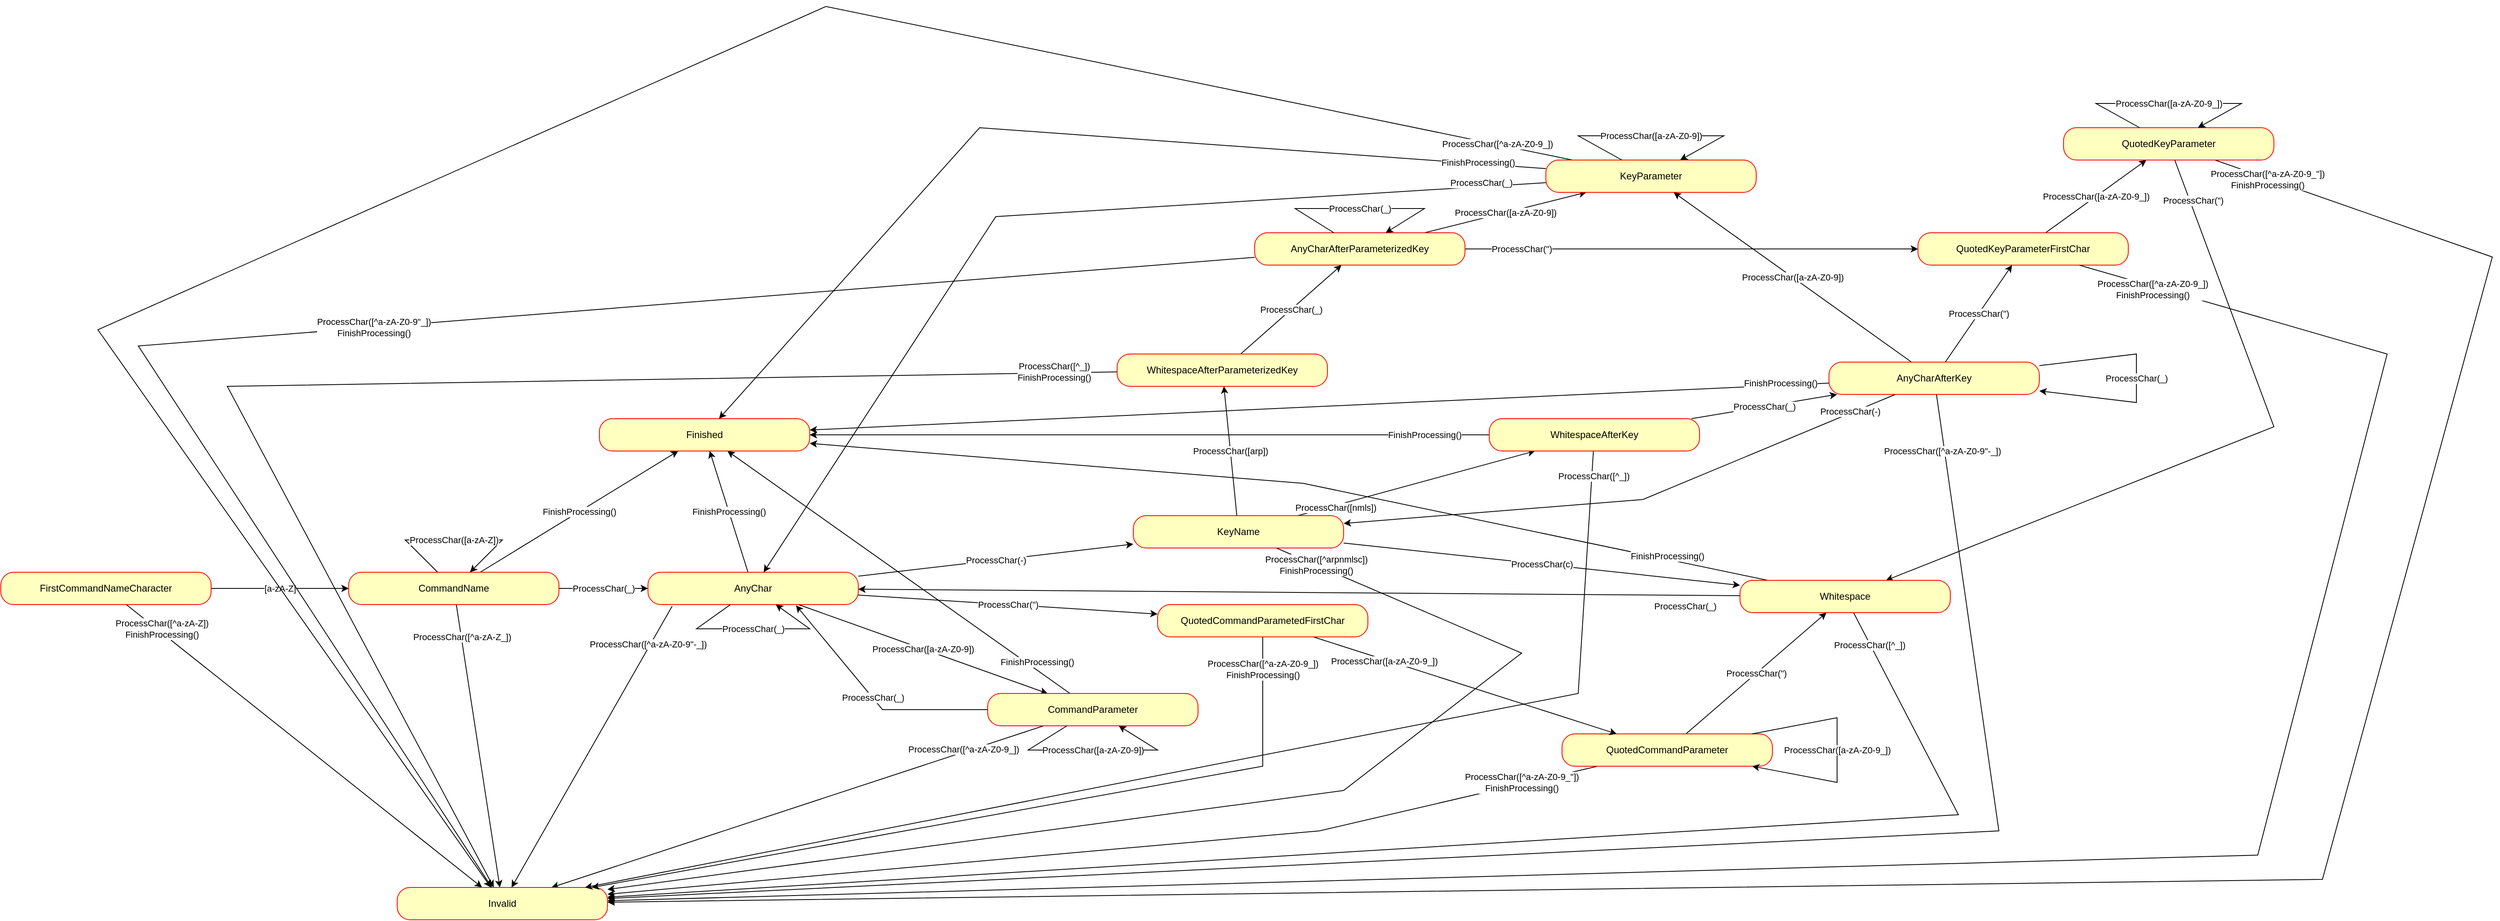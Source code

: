 <mxfile version="13.3.9" type="device"><diagram name="Page-1" id="58cdce13-f638-feb5-8d6f-7d28b1aa9fa0"><mxGraphModel dx="4160" dy="4005" grid="1" gridSize="10" guides="1" tooltips="1" connect="1" arrows="1" fold="1" page="1" pageScale="1" pageWidth="1100" pageHeight="850" background="#ffffff" math="0" shadow="0"><root><mxCell id="0"/><mxCell id="1" parent="0"/><mxCell id="YndGusLjzJHF3lsjLOYm-34" value="ProcessChar([^a-zA-Z])&lt;br&gt;FinishProcessing()" style="rounded=0;orthogonalLoop=1;jettySize=auto;html=1;" edge="1" parent="1" source="YndGusLjzJHF3lsjLOYm-6" target="YndGusLjzJHF3lsjLOYm-18"><mxGeometry x="-0.809" y="4" relative="1" as="geometry"><mxPoint as="offset"/></mxGeometry></mxCell><mxCell id="YndGusLjzJHF3lsjLOYm-35" value="[a-zA-Z]" style="rounded=0;orthogonalLoop=1;jettySize=auto;html=1;" edge="1" parent="1" source="YndGusLjzJHF3lsjLOYm-6" target="YndGusLjzJHF3lsjLOYm-11"><mxGeometry relative="1" as="geometry"/></mxCell><mxCell id="YndGusLjzJHF3lsjLOYm-6" value="FirstCommandNameCharacter" style="rounded=1;whiteSpace=wrap;html=1;arcSize=40;fontColor=#000000;fillColor=#ffffc0;strokeColor=#ff0000;" vertex="1" parent="1"><mxGeometry x="60" y="-360" width="260" height="40" as="geometry"/></mxCell><mxCell id="YndGusLjzJHF3lsjLOYm-72" value="ProcessChar(-)" style="edgeStyle=none;rounded=0;orthogonalLoop=1;jettySize=auto;html=1;" edge="1" parent="1" source="YndGusLjzJHF3lsjLOYm-8" target="YndGusLjzJHF3lsjLOYm-19"><mxGeometry x="-0.831" y="-2" relative="1" as="geometry"><Array as="points"><mxPoint x="2090" y="-450"/></Array><mxPoint as="offset"/></mxGeometry></mxCell><mxCell id="YndGusLjzJHF3lsjLOYm-73" value="ProcessChar(&quot;)" style="edgeStyle=none;rounded=0;orthogonalLoop=1;jettySize=auto;html=1;" edge="1" parent="1" source="YndGusLjzJHF3lsjLOYm-8" target="YndGusLjzJHF3lsjLOYm-24"><mxGeometry relative="1" as="geometry"/></mxCell><mxCell id="YndGusLjzJHF3lsjLOYm-74" value="ProcessChar([a-zA-Z0-9])" style="edgeStyle=none;rounded=0;orthogonalLoop=1;jettySize=auto;html=1;" edge="1" parent="1" source="YndGusLjzJHF3lsjLOYm-8" target="YndGusLjzJHF3lsjLOYm-20"><mxGeometry relative="1" as="geometry"/></mxCell><mxCell id="YndGusLjzJHF3lsjLOYm-75" value="FinishProcessing()" style="edgeStyle=none;rounded=0;orthogonalLoop=1;jettySize=auto;html=1;" edge="1" parent="1" source="YndGusLjzJHF3lsjLOYm-8" target="YndGusLjzJHF3lsjLOYm-17"><mxGeometry x="-0.905" y="-3" relative="1" as="geometry"><mxPoint as="offset"/></mxGeometry></mxCell><mxCell id="YndGusLjzJHF3lsjLOYm-76" value="ProcessChar([^a-zA-Z0-9&quot;-_])" style="edgeStyle=none;rounded=0;orthogonalLoop=1;jettySize=auto;html=1;" edge="1" parent="1" source="YndGusLjzJHF3lsjLOYm-8" target="YndGusLjzJHF3lsjLOYm-18"><mxGeometry x="-0.938" y="-3" relative="1" as="geometry"><Array as="points"><mxPoint x="2530" y="-40"/></Array><mxPoint as="offset"/></mxGeometry></mxCell><mxCell id="YndGusLjzJHF3lsjLOYm-8" value="AnyCharAfterKey" style="rounded=1;whiteSpace=wrap;html=1;arcSize=40;fontColor=#000000;fillColor=#ffffc0;strokeColor=#ff0000;" vertex="1" parent="1"><mxGeometry x="2320" y="-620" width="260" height="40" as="geometry"/></mxCell><mxCell id="YndGusLjzJHF3lsjLOYm-81" value="ProcessChar(&quot;)" style="edgeStyle=none;rounded=0;orthogonalLoop=1;jettySize=auto;html=1;" edge="1" parent="1" source="YndGusLjzJHF3lsjLOYm-9" target="YndGusLjzJHF3lsjLOYm-24"><mxGeometry x="-0.75" relative="1" as="geometry"><mxPoint as="offset"/></mxGeometry></mxCell><mxCell id="YndGusLjzJHF3lsjLOYm-82" value="ProcessChar([a-zA-Z0-9])" style="edgeStyle=none;rounded=0;orthogonalLoop=1;jettySize=auto;html=1;" edge="1" parent="1" source="YndGusLjzJHF3lsjLOYm-9" target="YndGusLjzJHF3lsjLOYm-20"><mxGeometry relative="1" as="geometry"/></mxCell><mxCell id="YndGusLjzJHF3lsjLOYm-83" value="&lt;div&gt;ProcessChar([^a-zA-Z0-9&quot;_])&lt;/div&gt;&lt;div&gt;FinishProcessing()&lt;br&gt;&lt;/div&gt;" style="edgeStyle=none;rounded=0;orthogonalLoop=1;jettySize=auto;html=1;" edge="1" parent="1" source="YndGusLjzJHF3lsjLOYm-9" target="YndGusLjzJHF3lsjLOYm-18"><mxGeometry relative="1" as="geometry"><Array as="points"><mxPoint x="230" y="-640"/></Array></mxGeometry></mxCell><mxCell id="YndGusLjzJHF3lsjLOYm-9" value="AnyCharAfterParameterizedKey" style="rounded=1;whiteSpace=wrap;html=1;arcSize=40;fontColor=#000000;fillColor=#ffffc0;strokeColor=#ff0000;" vertex="1" parent="1"><mxGeometry x="1610" y="-780" width="260" height="40" as="geometry"/></mxCell><mxCell id="YndGusLjzJHF3lsjLOYm-41" value="FinishProcessing()" style="edgeStyle=none;rounded=0;orthogonalLoop=1;jettySize=auto;html=1;" edge="1" parent="1" source="YndGusLjzJHF3lsjLOYm-10" target="YndGusLjzJHF3lsjLOYm-17"><mxGeometry relative="1" as="geometry"/></mxCell><mxCell id="YndGusLjzJHF3lsjLOYm-45" value="ProcessChar(-)" style="edgeStyle=none;rounded=0;orthogonalLoop=1;jettySize=auto;html=1;" edge="1" parent="1" source="YndGusLjzJHF3lsjLOYm-10" target="YndGusLjzJHF3lsjLOYm-19"><mxGeometry relative="1" as="geometry"/></mxCell><mxCell id="YndGusLjzJHF3lsjLOYm-46" value="ProcessChar(&quot;)" style="edgeStyle=none;rounded=0;orthogonalLoop=1;jettySize=auto;html=1;" edge="1" parent="1" source="YndGusLjzJHF3lsjLOYm-10" target="YndGusLjzJHF3lsjLOYm-22"><mxGeometry relative="1" as="geometry"/></mxCell><mxCell id="YndGusLjzJHF3lsjLOYm-47" value="ProcessChar([a-zA-Z0-9])" style="edgeStyle=none;rounded=0;orthogonalLoop=1;jettySize=auto;html=1;" edge="1" parent="1" source="YndGusLjzJHF3lsjLOYm-10" target="YndGusLjzJHF3lsjLOYm-12"><mxGeometry relative="1" as="geometry"/></mxCell><mxCell id="YndGusLjzJHF3lsjLOYm-48" value="ProcessChar([^a-zA-Z0-9&quot;-_])" style="edgeStyle=none;rounded=0;orthogonalLoop=1;jettySize=auto;html=1;exitX=0.115;exitY=1.05;exitDx=0;exitDy=0;exitPerimeter=0;" edge="1" parent="1" source="YndGusLjzJHF3lsjLOYm-10" target="YndGusLjzJHF3lsjLOYm-18"><mxGeometry x="-0.718" y="-2" relative="1" as="geometry"><mxPoint y="-1" as="offset"/></mxGeometry></mxCell><mxCell id="YndGusLjzJHF3lsjLOYm-10" value="AnyChar" style="rounded=1;whiteSpace=wrap;html=1;arcSize=40;fontColor=#000000;fillColor=#ffffc0;strokeColor=#ff0000;" vertex="1" parent="1"><mxGeometry x="860" y="-360" width="260" height="40" as="geometry"/></mxCell><mxCell id="YndGusLjzJHF3lsjLOYm-38" value="FinishProcessing()" style="edgeStyle=none;rounded=0;orthogonalLoop=1;jettySize=auto;html=1;" edge="1" parent="1" source="YndGusLjzJHF3lsjLOYm-11" target="YndGusLjzJHF3lsjLOYm-17"><mxGeometry relative="1" as="geometry"/></mxCell><mxCell id="YndGusLjzJHF3lsjLOYm-39" value="ProcessChar(_)" style="edgeStyle=none;rounded=0;orthogonalLoop=1;jettySize=auto;html=1;" edge="1" parent="1" source="YndGusLjzJHF3lsjLOYm-11" target="YndGusLjzJHF3lsjLOYm-10"><mxGeometry relative="1" as="geometry"/></mxCell><mxCell id="YndGusLjzJHF3lsjLOYm-40" value="ProcessChar([^a-zA-Z_])" style="edgeStyle=none;rounded=0;orthogonalLoop=1;jettySize=auto;html=1;" edge="1" parent="1" source="YndGusLjzJHF3lsjLOYm-11" target="YndGusLjzJHF3lsjLOYm-18"><mxGeometry x="-0.771" y="1" relative="1" as="geometry"><mxPoint as="offset"/></mxGeometry></mxCell><mxCell id="YndGusLjzJHF3lsjLOYm-11" value="CommandName" style="rounded=1;whiteSpace=wrap;html=1;arcSize=40;fontColor=#000000;fillColor=#ffffc0;strokeColor=#ff0000;" vertex="1" parent="1"><mxGeometry x="490" y="-360" width="260" height="40" as="geometry"/></mxCell><mxCell id="YndGusLjzJHF3lsjLOYm-49" value="ProcessChar(_)" style="edgeStyle=none;rounded=0;orthogonalLoop=1;jettySize=auto;html=1;entryX=0.704;entryY=1.025;entryDx=0;entryDy=0;entryPerimeter=0;" edge="1" parent="1" source="YndGusLjzJHF3lsjLOYm-12" target="YndGusLjzJHF3lsjLOYm-10"><mxGeometry relative="1" as="geometry"><Array as="points"><mxPoint x="1150" y="-190"/></Array></mxGeometry></mxCell><mxCell id="YndGusLjzJHF3lsjLOYm-51" value="ProcessChar([^a-zA-Z0-9_])" style="edgeStyle=none;rounded=0;orthogonalLoop=1;jettySize=auto;html=1;" edge="1" parent="1" source="YndGusLjzJHF3lsjLOYm-12" target="YndGusLjzJHF3lsjLOYm-18"><mxGeometry x="-0.676" y="-2" relative="1" as="geometry"><mxPoint y="-1" as="offset"/></mxGeometry></mxCell><mxCell id="YndGusLjzJHF3lsjLOYm-55" style="edgeStyle=none;rounded=0;orthogonalLoop=1;jettySize=auto;html=1;" edge="1" parent="1" source="YndGusLjzJHF3lsjLOYm-12" target="YndGusLjzJHF3lsjLOYm-17"><mxGeometry relative="1" as="geometry"/></mxCell><mxCell id="YndGusLjzJHF3lsjLOYm-56" value="FinishProcessing()" style="edgeLabel;html=1;align=center;verticalAlign=middle;resizable=0;points=[];" vertex="1" connectable="0" parent="YndGusLjzJHF3lsjLOYm-55"><mxGeometry x="0.182" y="-1" relative="1" as="geometry"><mxPoint x="208.18" y="138.27" as="offset"/></mxGeometry></mxCell><mxCell id="YndGusLjzJHF3lsjLOYm-12" value="CommandParameter" style="rounded=1;whiteSpace=wrap;html=1;arcSize=40;fontColor=#000000;fillColor=#ffffc0;strokeColor=#ff0000;" vertex="1" parent="1"><mxGeometry x="1280" y="-210" width="260" height="40" as="geometry"/></mxCell><mxCell id="YndGusLjzJHF3lsjLOYm-17" value="Finished" style="rounded=1;whiteSpace=wrap;html=1;arcSize=40;fontColor=#000000;fillColor=#ffffc0;strokeColor=#ff0000;" vertex="1" parent="1"><mxGeometry x="800" y="-550" width="260" height="40" as="geometry"/></mxCell><mxCell id="YndGusLjzJHF3lsjLOYm-18" value="Invalid" style="rounded=1;whiteSpace=wrap;html=1;arcSize=40;fontColor=#000000;fillColor=#ffffc0;strokeColor=#ff0000;" vertex="1" parent="1"><mxGeometry x="550" y="30" width="260" height="40" as="geometry"/></mxCell><mxCell id="YndGusLjzJHF3lsjLOYm-57" value="&lt;div&gt;ProcessChar([^arpnmlsc])&lt;/div&gt;&lt;div&gt;FinishProcessing()&lt;br&gt;&lt;/div&gt;" style="edgeStyle=none;rounded=0;orthogonalLoop=1;jettySize=auto;html=1;" edge="1" parent="1" source="YndGusLjzJHF3lsjLOYm-19" target="YndGusLjzJHF3lsjLOYm-18"><mxGeometry x="-0.929" relative="1" as="geometry"><Array as="points"><mxPoint x="1940" y="-260"/><mxPoint x="1720" y="-90"/></Array><mxPoint as="offset"/></mxGeometry></mxCell><mxCell id="YndGusLjzJHF3lsjLOYm-58" value="ProcessChar(c)" style="edgeStyle=none;rounded=0;orthogonalLoop=1;jettySize=auto;html=1;" edge="1" parent="1" source="YndGusLjzJHF3lsjLOYm-19" target="YndGusLjzJHF3lsjLOYm-27"><mxGeometry relative="1" as="geometry"/></mxCell><mxCell id="YndGusLjzJHF3lsjLOYm-59" value="ProcessChar([nmls])" style="edgeStyle=none;rounded=0;orthogonalLoop=1;jettySize=auto;html=1;" edge="1" parent="1" source="YndGusLjzJHF3lsjLOYm-19" target="YndGusLjzJHF3lsjLOYm-25"><mxGeometry x="-0.686" y="-3" relative="1" as="geometry"><mxPoint as="offset"/></mxGeometry></mxCell><mxCell id="YndGusLjzJHF3lsjLOYm-60" value="ProcessChar([arp])" style="edgeStyle=none;rounded=0;orthogonalLoop=1;jettySize=auto;html=1;" edge="1" parent="1" source="YndGusLjzJHF3lsjLOYm-19" target="YndGusLjzJHF3lsjLOYm-26"><mxGeometry relative="1" as="geometry"/></mxCell><mxCell id="YndGusLjzJHF3lsjLOYm-19" value="KeyName" style="rounded=1;whiteSpace=wrap;html=1;arcSize=40;fontColor=#000000;fillColor=#ffffc0;strokeColor=#ff0000;" vertex="1" parent="1"><mxGeometry x="1460" y="-430" width="260" height="40" as="geometry"/></mxCell><mxCell id="YndGusLjzJHF3lsjLOYm-84" value="FinishProcessing()" style="edgeStyle=none;rounded=0;orthogonalLoop=1;jettySize=auto;html=1;" edge="1" parent="1" source="YndGusLjzJHF3lsjLOYm-20" target="YndGusLjzJHF3lsjLOYm-17"><mxGeometry x="-0.858" y="-2" relative="1" as="geometry"><Array as="points"><mxPoint x="1270" y="-910"/></Array><mxPoint as="offset"/></mxGeometry></mxCell><mxCell id="YndGusLjzJHF3lsjLOYm-86" value="ProcessChar(_)" style="edgeStyle=none;rounded=0;orthogonalLoop=1;jettySize=auto;html=1;" edge="1" parent="1" source="YndGusLjzJHF3lsjLOYm-20" target="YndGusLjzJHF3lsjLOYm-10"><mxGeometry x="-0.868" y="-5" relative="1" as="geometry"><Array as="points"><mxPoint x="1290" y="-800"/></Array><mxPoint as="offset"/></mxGeometry></mxCell><mxCell id="YndGusLjzJHF3lsjLOYm-87" value="ProcessChar([^a-zA-Z0-9_])" style="edgeStyle=none;rounded=0;orthogonalLoop=1;jettySize=auto;html=1;" edge="1" parent="1" source="YndGusLjzJHF3lsjLOYm-20" target="YndGusLjzJHF3lsjLOYm-18"><mxGeometry x="-0.931" y="-1" relative="1" as="geometry"><Array as="points"><mxPoint x="1080" y="-1060"/><mxPoint x="180" y="-660"/></Array><mxPoint as="offset"/></mxGeometry></mxCell><mxCell id="YndGusLjzJHF3lsjLOYm-20" value="KeyParameter" style="rounded=1;whiteSpace=wrap;html=1;arcSize=40;fontColor=#000000;fillColor=#ffffc0;strokeColor=#ff0000;" vertex="1" parent="1"><mxGeometry x="1970" y="-870" width="260" height="40" as="geometry"/></mxCell><mxCell id="YndGusLjzJHF3lsjLOYm-62" value="ProcessChar(&quot;)" style="edgeStyle=none;rounded=0;orthogonalLoop=1;jettySize=auto;html=1;" edge="1" parent="1" source="YndGusLjzJHF3lsjLOYm-21" target="YndGusLjzJHF3lsjLOYm-27"><mxGeometry relative="1" as="geometry"/></mxCell><mxCell id="YndGusLjzJHF3lsjLOYm-63" value="&lt;div&gt;ProcessChar([^a-zA-Z0-9_&quot;])&lt;/div&gt;&lt;div&gt;FinishProcessing()&lt;br&gt;&lt;/div&gt;" style="edgeStyle=none;rounded=0;orthogonalLoop=1;jettySize=auto;html=1;" edge="1" parent="1" source="YndGusLjzJHF3lsjLOYm-21" target="YndGusLjzJHF3lsjLOYm-18"><mxGeometry x="-0.845" y="-2" relative="1" as="geometry"><Array as="points"><mxPoint x="1690" y="-40"/></Array><mxPoint as="offset"/></mxGeometry></mxCell><mxCell id="YndGusLjzJHF3lsjLOYm-21" value="QuotedCommandParameter" style="rounded=1;whiteSpace=wrap;html=1;arcSize=40;fontColor=#000000;fillColor=#ffffc0;strokeColor=#ff0000;" vertex="1" parent="1"><mxGeometry x="1990" y="-160" width="260" height="40" as="geometry"/></mxCell><mxCell id="YndGusLjzJHF3lsjLOYm-53" value="&lt;div&gt;ProcessChar([^a-zA-Z0-9_])&lt;/div&gt;&lt;div&gt;FinishProcessing()&lt;br&gt;&lt;/div&gt;" style="edgeStyle=none;rounded=0;orthogonalLoop=1;jettySize=auto;html=1;" edge="1" parent="1" source="YndGusLjzJHF3lsjLOYm-22" target="YndGusLjzJHF3lsjLOYm-18"><mxGeometry x="-0.88" y="-20" relative="1" as="geometry"><Array as="points"><mxPoint x="1620" y="-220"/><mxPoint x="1620" y="-120"/></Array><mxPoint x="20" y="-20" as="offset"/></mxGeometry></mxCell><mxCell id="YndGusLjzJHF3lsjLOYm-54" value="ProcessChar([a-zA-Z0-9_])" style="edgeStyle=none;rounded=0;orthogonalLoop=1;jettySize=auto;html=1;" edge="1" parent="1" source="YndGusLjzJHF3lsjLOYm-22" target="YndGusLjzJHF3lsjLOYm-21"><mxGeometry x="-0.53" y="-2" relative="1" as="geometry"><mxPoint as="offset"/></mxGeometry></mxCell><mxCell id="YndGusLjzJHF3lsjLOYm-22" value="QuotedCommandParametedFirstChar" style="rounded=1;whiteSpace=wrap;html=1;arcSize=40;fontColor=#000000;fillColor=#ffffc0;strokeColor=#ff0000;" vertex="1" parent="1"><mxGeometry x="1490" y="-320" width="260" height="40" as="geometry"/></mxCell><mxCell id="YndGusLjzJHF3lsjLOYm-90" value="&lt;div&gt;ProcessChar([^a-zA-Z0-9_&quot;])&lt;/div&gt;&lt;div&gt;FinishProcessing()&lt;br&gt;&lt;/div&gt;" style="edgeStyle=none;rounded=0;orthogonalLoop=1;jettySize=auto;html=1;" edge="1" parent="1" source="YndGusLjzJHF3lsjLOYm-23" target="YndGusLjzJHF3lsjLOYm-18"><mxGeometry x="-0.958" y="-1" relative="1" as="geometry"><Array as="points"><mxPoint x="3140" y="-750"/><mxPoint x="2930" y="20"/></Array><mxPoint as="offset"/></mxGeometry></mxCell><mxCell id="YndGusLjzJHF3lsjLOYm-92" value="ProcessChar(&quot;)" style="edgeStyle=none;rounded=0;orthogonalLoop=1;jettySize=auto;html=1;" edge="1" parent="1" source="YndGusLjzJHF3lsjLOYm-23" target="YndGusLjzJHF3lsjLOYm-27"><mxGeometry x="-0.874" y="4" relative="1" as="geometry"><Array as="points"><mxPoint x="2870" y="-540"/></Array><mxPoint as="offset"/></mxGeometry></mxCell><mxCell id="YndGusLjzJHF3lsjLOYm-23" value="QuotedKeyParameter" style="rounded=1;whiteSpace=wrap;html=1;arcSize=40;fontColor=#000000;fillColor=#ffffc0;strokeColor=#ff0000;" vertex="1" parent="1"><mxGeometry x="2610" y="-910" width="260" height="40" as="geometry"/></mxCell><mxCell id="YndGusLjzJHF3lsjLOYm-88" value="&lt;div&gt;ProcessChar([^a-zA-Z0-9_])&lt;/div&gt;&lt;div&gt;FinishProcessing()&lt;br&gt;&lt;/div&gt;" style="edgeStyle=none;rounded=0;orthogonalLoop=1;jettySize=auto;html=1;" edge="1" parent="1" source="YndGusLjzJHF3lsjLOYm-24" target="YndGusLjzJHF3lsjLOYm-18"><mxGeometry x="-0.938" y="-4" relative="1" as="geometry"><Array as="points"><mxPoint x="3010" y="-630"/><mxPoint x="2850" y="-10"/></Array><mxPoint as="offset"/></mxGeometry></mxCell><mxCell id="YndGusLjzJHF3lsjLOYm-89" value="ProcessChar([a-zA-Z0-9_])" style="edgeStyle=none;rounded=0;orthogonalLoop=1;jettySize=auto;html=1;" edge="1" parent="1" source="YndGusLjzJHF3lsjLOYm-24" target="YndGusLjzJHF3lsjLOYm-23"><mxGeometry relative="1" as="geometry"/></mxCell><mxCell id="YndGusLjzJHF3lsjLOYm-24" value="QuotedKeyParameterFirstChar" style="rounded=1;whiteSpace=wrap;html=1;arcSize=40;fontColor=#000000;fillColor=#ffffc0;strokeColor=#ff0000;" vertex="1" parent="1"><mxGeometry x="2430" y="-780" width="260" height="40" as="geometry"/></mxCell><mxCell id="YndGusLjzJHF3lsjLOYm-67" value="ProcessChar(_)" style="edgeStyle=none;rounded=0;orthogonalLoop=1;jettySize=auto;html=1;" edge="1" parent="1" source="YndGusLjzJHF3lsjLOYm-25" target="YndGusLjzJHF3lsjLOYm-8"><mxGeometry relative="1" as="geometry"/></mxCell><mxCell id="YndGusLjzJHF3lsjLOYm-69" value="FinishProcessing()" style="edgeStyle=none;rounded=0;orthogonalLoop=1;jettySize=auto;html=1;" edge="1" parent="1" source="YndGusLjzJHF3lsjLOYm-25" target="YndGusLjzJHF3lsjLOYm-17"><mxGeometry x="-0.809" relative="1" as="geometry"><mxPoint as="offset"/></mxGeometry></mxCell><mxCell id="YndGusLjzJHF3lsjLOYm-70" value="ProcessChar([^_])" style="edgeStyle=none;rounded=0;orthogonalLoop=1;jettySize=auto;html=1;" edge="1" parent="1" source="YndGusLjzJHF3lsjLOYm-25" target="YndGusLjzJHF3lsjLOYm-18"><mxGeometry x="-0.961" y="2" relative="1" as="geometry"><Array as="points"><mxPoint x="2010" y="-210"/></Array><mxPoint as="offset"/></mxGeometry></mxCell><mxCell id="YndGusLjzJHF3lsjLOYm-25" value="WhitespaceAfterKey" style="rounded=1;whiteSpace=wrap;html=1;arcSize=40;fontColor=#000000;fillColor=#ffffc0;strokeColor=#ff0000;" vertex="1" parent="1"><mxGeometry x="1900" y="-550" width="260" height="40" as="geometry"/></mxCell><mxCell id="YndGusLjzJHF3lsjLOYm-77" value="ProcessChar([^_])&lt;br&gt;&lt;div&gt;FinishProcessing()&lt;/div&gt;" style="edgeStyle=none;rounded=0;orthogonalLoop=1;jettySize=auto;html=1;" edge="1" parent="1" source="YndGusLjzJHF3lsjLOYm-26" target="YndGusLjzJHF3lsjLOYm-18"><mxGeometry x="-0.914" y="-1" relative="1" as="geometry"><Array as="points"><mxPoint x="340" y="-590"/></Array><mxPoint as="offset"/></mxGeometry></mxCell><mxCell id="YndGusLjzJHF3lsjLOYm-78" value="ProcessChar(_)" style="edgeStyle=none;rounded=0;orthogonalLoop=1;jettySize=auto;html=1;" edge="1" parent="1" source="YndGusLjzJHF3lsjLOYm-26" target="YndGusLjzJHF3lsjLOYm-9"><mxGeometry relative="1" as="geometry"/></mxCell><mxCell id="YndGusLjzJHF3lsjLOYm-26" value="WhitespaceAfterParameterizedKey" style="rounded=1;whiteSpace=wrap;html=1;arcSize=40;fontColor=#000000;fillColor=#ffffc0;strokeColor=#ff0000;" vertex="1" parent="1"><mxGeometry x="1440" y="-630" width="260" height="40" as="geometry"/></mxCell><mxCell id="YndGusLjzJHF3lsjLOYm-65" value="ProcessChar(_)" style="edgeStyle=none;rounded=0;orthogonalLoop=1;jettySize=auto;html=1;" edge="1" parent="1" source="YndGusLjzJHF3lsjLOYm-27" target="YndGusLjzJHF3lsjLOYm-10"><mxGeometry x="-0.174" y="390" relative="1" as="geometry"><Array as="points"/><mxPoint x="385" y="-374" as="offset"/></mxGeometry></mxCell><mxCell id="YndGusLjzJHF3lsjLOYm-66" value="ProcessChar([^_])" style="edgeStyle=none;rounded=0;orthogonalLoop=1;jettySize=auto;html=1;" edge="1" parent="1" source="YndGusLjzJHF3lsjLOYm-27" target="YndGusLjzJHF3lsjLOYm-18"><mxGeometry x="-0.954" y="-1" relative="1" as="geometry"><Array as="points"><mxPoint x="2480" y="-60"/></Array><mxPoint as="offset"/></mxGeometry></mxCell><mxCell id="YndGusLjzJHF3lsjLOYm-68" value="FinishProcessing()" style="edgeStyle=none;rounded=0;orthogonalLoop=1;jettySize=auto;html=1;" edge="1" parent="1" source="YndGusLjzJHF3lsjLOYm-27" target="YndGusLjzJHF3lsjLOYm-17"><mxGeometry x="-0.787" y="-4" relative="1" as="geometry"><Array as="points"><mxPoint x="1670" y="-470"/></Array><mxPoint as="offset"/></mxGeometry></mxCell><mxCell id="YndGusLjzJHF3lsjLOYm-27" value="Whitespace" style="rounded=1;whiteSpace=wrap;html=1;arcSize=40;fontColor=#000000;fillColor=#ffffc0;strokeColor=#ff0000;" vertex="1" parent="1"><mxGeometry x="2210" y="-350" width="260" height="40" as="geometry"/></mxCell><mxCell id="YndGusLjzJHF3lsjLOYm-37" value="ProcessChar([a-zA-Z])" style="edgeStyle=none;rounded=0;orthogonalLoop=1;jettySize=auto;html=1;" edge="1" parent="1" source="YndGusLjzJHF3lsjLOYm-11" target="YndGusLjzJHF3lsjLOYm-11"><mxGeometry relative="1" as="geometry"><Array as="points"><mxPoint x="680" y="-400"/></Array></mxGeometry></mxCell><mxCell id="YndGusLjzJHF3lsjLOYm-44" value="ProcessChar(_)" style="edgeStyle=none;rounded=0;orthogonalLoop=1;jettySize=auto;html=1;" edge="1" parent="1" source="YndGusLjzJHF3lsjLOYm-10" target="YndGusLjzJHF3lsjLOYm-10"><mxGeometry relative="1" as="geometry"><Array as="points"><mxPoint x="920" y="-290"/></Array></mxGeometry></mxCell><mxCell id="YndGusLjzJHF3lsjLOYm-50" value="ProcessChar([a-zA-Z0-9])" style="edgeStyle=none;rounded=0;orthogonalLoop=1;jettySize=auto;html=1;" edge="1" parent="1" source="YndGusLjzJHF3lsjLOYm-12" target="YndGusLjzJHF3lsjLOYm-12"><mxGeometry relative="1" as="geometry"><Array as="points"><mxPoint x="1330" y="-140"/></Array></mxGeometry></mxCell><mxCell id="YndGusLjzJHF3lsjLOYm-64" value="ProcessChar([a-zA-Z0-9_])" style="edgeStyle=none;rounded=0;orthogonalLoop=1;jettySize=auto;html=1;" edge="1" parent="1" source="YndGusLjzJHF3lsjLOYm-21" target="YndGusLjzJHF3lsjLOYm-21"><mxGeometry relative="1" as="geometry"><Array as="points"><mxPoint x="2330" y="-180"/><mxPoint x="2330" y="-100"/></Array><mxPoint as="offset"/></mxGeometry></mxCell><mxCell id="YndGusLjzJHF3lsjLOYm-71" value="ProcessChar(_)" style="edgeStyle=none;rounded=0;orthogonalLoop=1;jettySize=auto;html=1;" edge="1" parent="1" source="YndGusLjzJHF3lsjLOYm-8" target="YndGusLjzJHF3lsjLOYm-8"><mxGeometry relative="1" as="geometry"><Array as="points"><mxPoint x="2700" y="-570"/></Array></mxGeometry></mxCell><mxCell id="YndGusLjzJHF3lsjLOYm-79" value="ProcessChar(_)" style="edgeStyle=none;rounded=0;orthogonalLoop=1;jettySize=auto;html=1;" edge="1" parent="1" source="YndGusLjzJHF3lsjLOYm-9" target="YndGusLjzJHF3lsjLOYm-9"><mxGeometry relative="1" as="geometry"><Array as="points"><mxPoint x="1820" y="-810"/></Array></mxGeometry></mxCell><mxCell id="YndGusLjzJHF3lsjLOYm-85" value="ProcessChar([a-zA-Z0-9])" style="edgeStyle=none;rounded=0;orthogonalLoop=1;jettySize=auto;html=1;" edge="1" parent="1" source="YndGusLjzJHF3lsjLOYm-20" target="YndGusLjzJHF3lsjLOYm-20"><mxGeometry relative="1" as="geometry"><Array as="points"><mxPoint x="2010" y="-900"/></Array></mxGeometry></mxCell><mxCell id="YndGusLjzJHF3lsjLOYm-91" value="ProcessChar([a-zA-Z0-9_])" style="edgeStyle=none;rounded=0;orthogonalLoop=1;jettySize=auto;html=1;" edge="1" parent="1" source="YndGusLjzJHF3lsjLOYm-23" target="YndGusLjzJHF3lsjLOYm-23"><mxGeometry relative="1" as="geometry"><Array as="points"><mxPoint x="2830" y="-940"/></Array></mxGeometry></mxCell></root></mxGraphModel></diagram></mxfile>